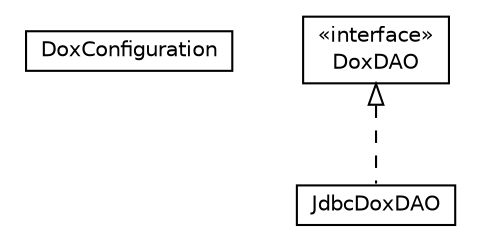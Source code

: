#!/usr/local/bin/dot
#
# Class diagram 
# Generated by UMLGraph version R5_6-24-gf6e263 (http://www.umlgraph.org/)
#

digraph G {
	edge [fontname="Helvetica",fontsize=10,labelfontname="Helvetica",labelfontsize=10];
	node [fontname="Helvetica",fontsize=10,shape=plaintext];
	nodesep=0.25;
	ranksep=0.5;
	// net.trajano.doxdb.jdbc.DoxConfiguration
	c25 [label=<<table title="net.trajano.doxdb.jdbc.DoxConfiguration" border="0" cellborder="1" cellspacing="0" cellpadding="2" port="p" href="./DoxConfiguration.html">
		<tr><td><table border="0" cellspacing="0" cellpadding="1">
<tr><td align="center" balign="center"> DoxConfiguration </td></tr>
		</table></td></tr>
		</table>>, URL="./DoxConfiguration.html", fontname="Helvetica", fontcolor="black", fontsize=10.0];
	// net.trajano.doxdb.jdbc.DoxDAO
	c26 [label=<<table title="net.trajano.doxdb.jdbc.DoxDAO" border="0" cellborder="1" cellspacing="0" cellpadding="2" port="p" href="./DoxDAO.html">
		<tr><td><table border="0" cellspacing="0" cellpadding="1">
<tr><td align="center" balign="center"> &#171;interface&#187; </td></tr>
<tr><td align="center" balign="center"> DoxDAO </td></tr>
		</table></td></tr>
		</table>>, URL="./DoxDAO.html", fontname="Helvetica", fontcolor="black", fontsize=10.0];
	// net.trajano.doxdb.jdbc.JdbcDoxDAO
	c27 [label=<<table title="net.trajano.doxdb.jdbc.JdbcDoxDAO" border="0" cellborder="1" cellspacing="0" cellpadding="2" port="p" href="./JdbcDoxDAO.html">
		<tr><td><table border="0" cellspacing="0" cellpadding="1">
<tr><td align="center" balign="center"> JdbcDoxDAO </td></tr>
		</table></td></tr>
		</table>>, URL="./JdbcDoxDAO.html", fontname="Helvetica", fontcolor="black", fontsize=10.0];
	//net.trajano.doxdb.jdbc.JdbcDoxDAO implements net.trajano.doxdb.jdbc.DoxDAO
	c26:p -> c27:p [dir=back,arrowtail=empty,style=dashed];
}

